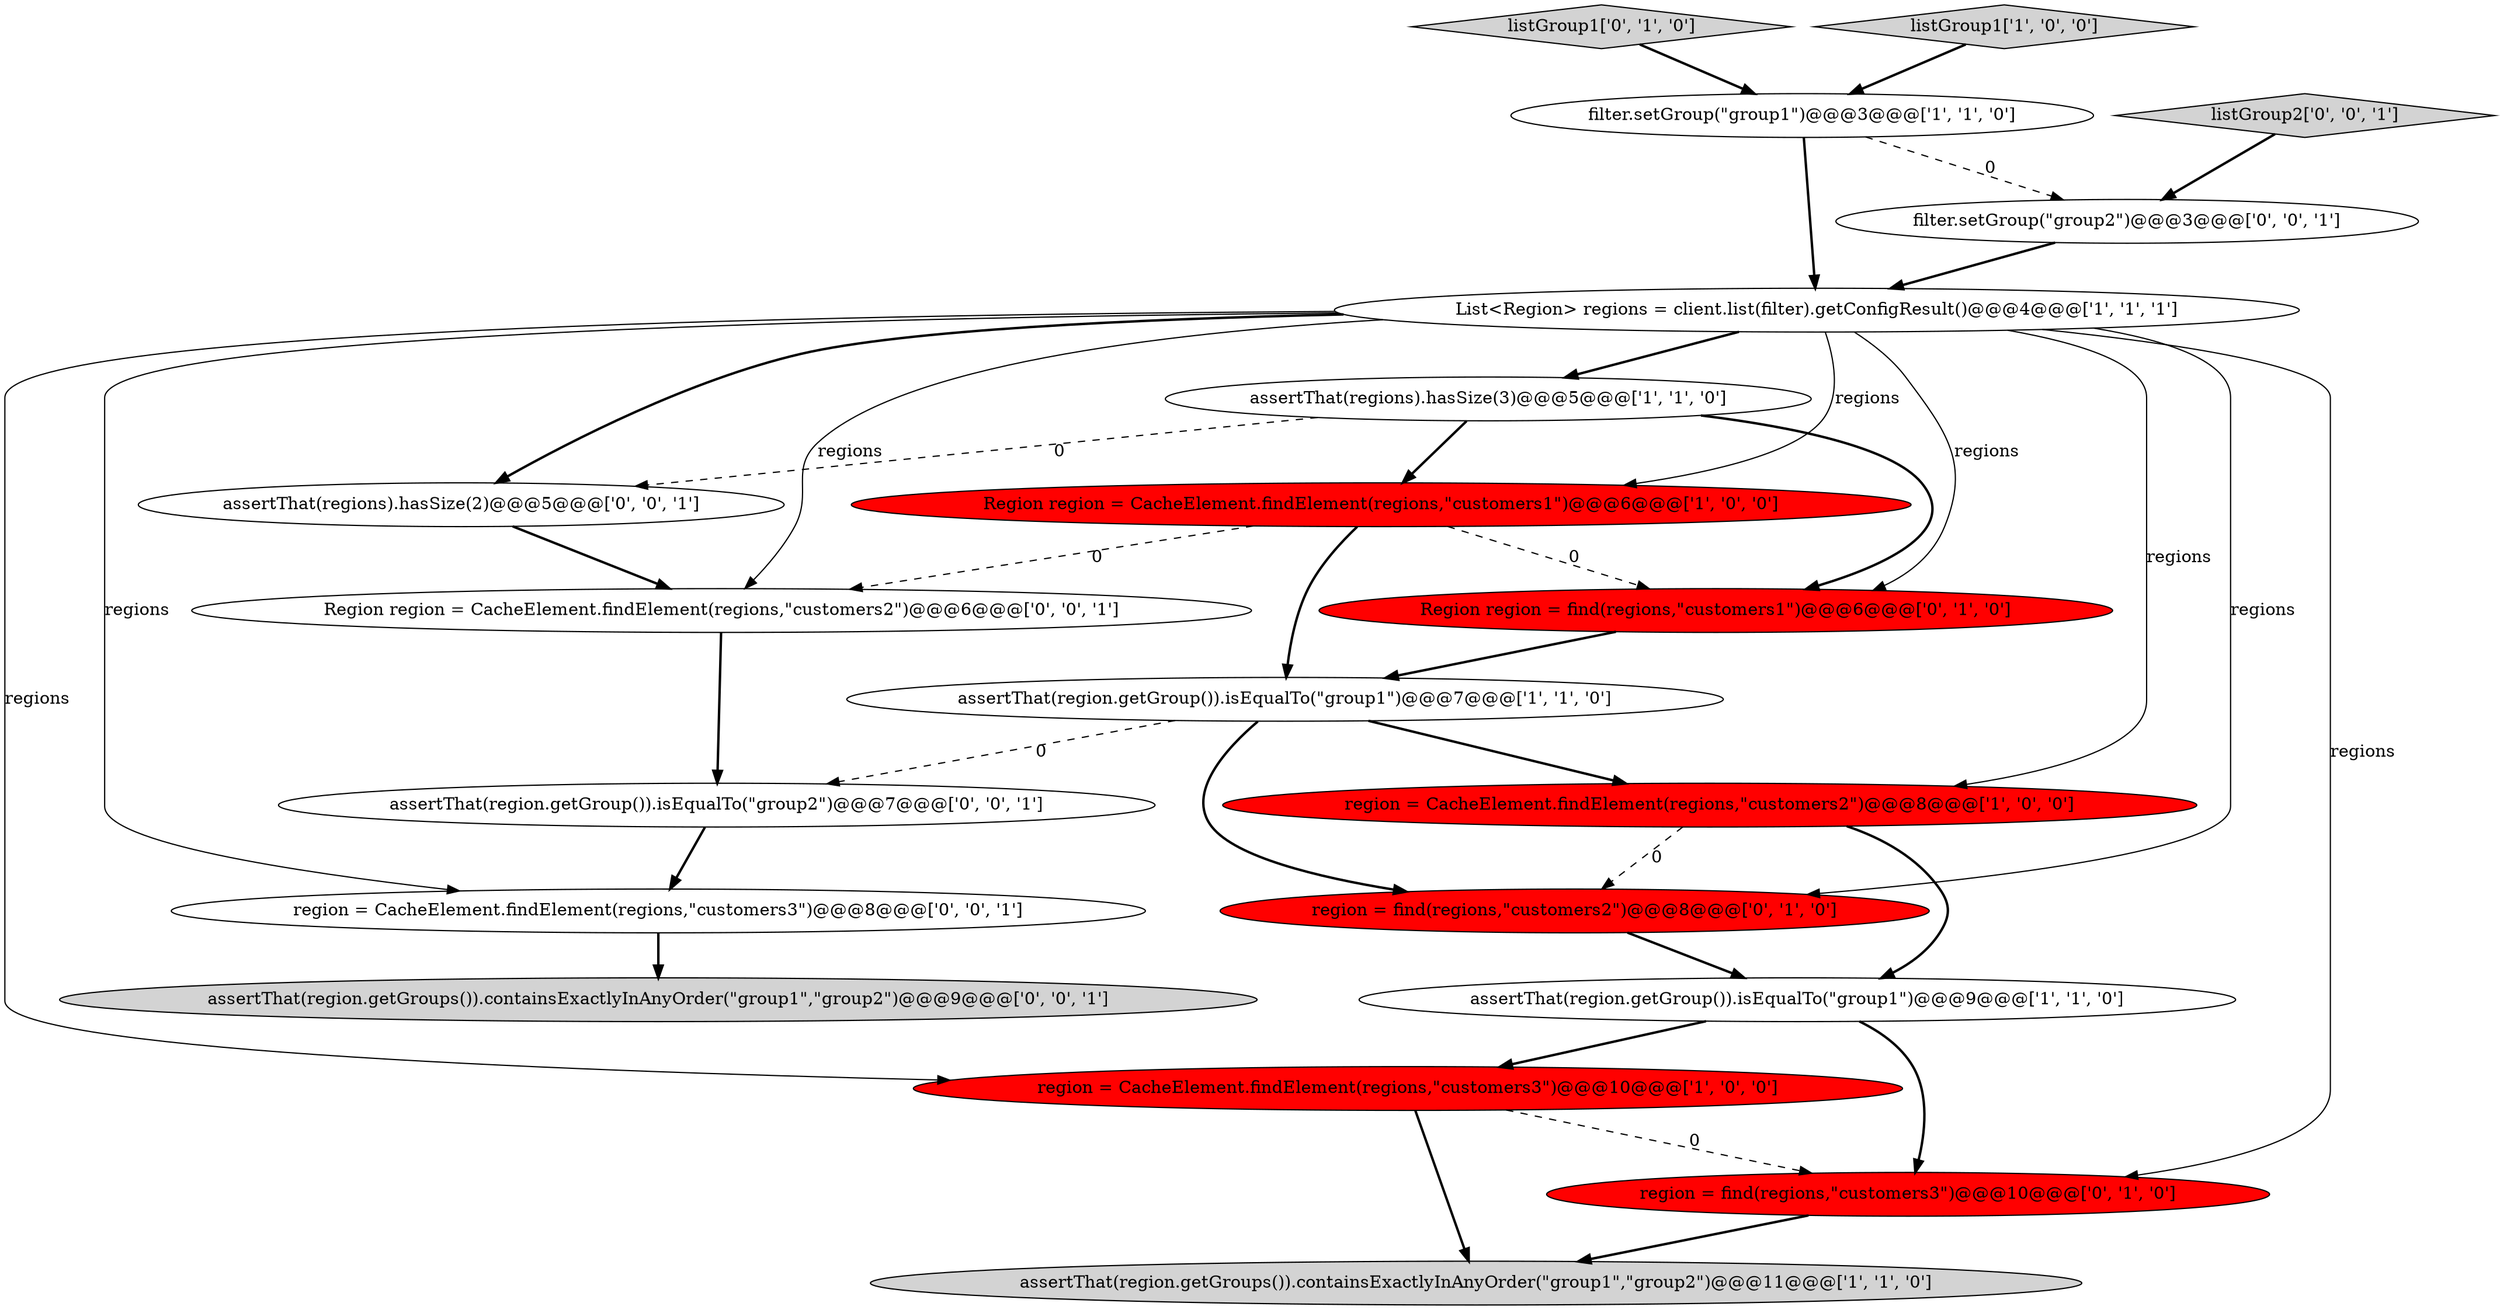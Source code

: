 digraph {
3 [style = filled, label = "assertThat(region.getGroup()).isEqualTo(\"group1\")@@@9@@@['1', '1', '0']", fillcolor = white, shape = ellipse image = "AAA0AAABBB1BBB"];
14 [style = filled, label = "region = CacheElement.findElement(regions,\"customers3\")@@@8@@@['0', '0', '1']", fillcolor = white, shape = ellipse image = "AAA0AAABBB3BBB"];
15 [style = filled, label = "filter.setGroup(\"group2\")@@@3@@@['0', '0', '1']", fillcolor = white, shape = ellipse image = "AAA0AAABBB3BBB"];
18 [style = filled, label = "assertThat(region.getGroup()).isEqualTo(\"group2\")@@@7@@@['0', '0', '1']", fillcolor = white, shape = ellipse image = "AAA0AAABBB3BBB"];
13 [style = filled, label = "Region region = find(regions,\"customers1\")@@@6@@@['0', '1', '0']", fillcolor = red, shape = ellipse image = "AAA1AAABBB2BBB"];
7 [style = filled, label = "filter.setGroup(\"group1\")@@@3@@@['1', '1', '0']", fillcolor = white, shape = ellipse image = "AAA0AAABBB1BBB"];
9 [style = filled, label = "List<Region> regions = client.list(filter).getConfigResult()@@@4@@@['1', '1', '1']", fillcolor = white, shape = ellipse image = "AAA0AAABBB1BBB"];
2 [style = filled, label = "region = CacheElement.findElement(regions,\"customers2\")@@@8@@@['1', '0', '0']", fillcolor = red, shape = ellipse image = "AAA1AAABBB1BBB"];
0 [style = filled, label = "assertThat(regions).hasSize(3)@@@5@@@['1', '1', '0']", fillcolor = white, shape = ellipse image = "AAA0AAABBB1BBB"];
10 [style = filled, label = "listGroup1['0', '1', '0']", fillcolor = lightgray, shape = diamond image = "AAA0AAABBB2BBB"];
17 [style = filled, label = "listGroup2['0', '0', '1']", fillcolor = lightgray, shape = diamond image = "AAA0AAABBB3BBB"];
20 [style = filled, label = "assertThat(region.getGroups()).containsExactlyInAnyOrder(\"group1\",\"group2\")@@@9@@@['0', '0', '1']", fillcolor = lightgray, shape = ellipse image = "AAA0AAABBB3BBB"];
6 [style = filled, label = "region = CacheElement.findElement(regions,\"customers3\")@@@10@@@['1', '0', '0']", fillcolor = red, shape = ellipse image = "AAA1AAABBB1BBB"];
1 [style = filled, label = "assertThat(region.getGroup()).isEqualTo(\"group1\")@@@7@@@['1', '1', '0']", fillcolor = white, shape = ellipse image = "AAA0AAABBB1BBB"];
19 [style = filled, label = "assertThat(regions).hasSize(2)@@@5@@@['0', '0', '1']", fillcolor = white, shape = ellipse image = "AAA0AAABBB3BBB"];
12 [style = filled, label = "region = find(regions,\"customers3\")@@@10@@@['0', '1', '0']", fillcolor = red, shape = ellipse image = "AAA1AAABBB2BBB"];
8 [style = filled, label = "Region region = CacheElement.findElement(regions,\"customers1\")@@@6@@@['1', '0', '0']", fillcolor = red, shape = ellipse image = "AAA1AAABBB1BBB"];
16 [style = filled, label = "Region region = CacheElement.findElement(regions,\"customers2\")@@@6@@@['0', '0', '1']", fillcolor = white, shape = ellipse image = "AAA0AAABBB3BBB"];
5 [style = filled, label = "listGroup1['1', '0', '0']", fillcolor = lightgray, shape = diamond image = "AAA0AAABBB1BBB"];
4 [style = filled, label = "assertThat(region.getGroups()).containsExactlyInAnyOrder(\"group1\",\"group2\")@@@11@@@['1', '1', '0']", fillcolor = lightgray, shape = ellipse image = "AAA0AAABBB1BBB"];
11 [style = filled, label = "region = find(regions,\"customers2\")@@@8@@@['0', '1', '0']", fillcolor = red, shape = ellipse image = "AAA1AAABBB2BBB"];
8->16 [style = dashed, label="0"];
9->8 [style = solid, label="regions"];
16->18 [style = bold, label=""];
9->0 [style = bold, label=""];
0->13 [style = bold, label=""];
0->19 [style = dashed, label="0"];
2->3 [style = bold, label=""];
9->13 [style = solid, label="regions"];
3->6 [style = bold, label=""];
1->18 [style = dashed, label="0"];
9->12 [style = solid, label="regions"];
3->12 [style = bold, label=""];
10->7 [style = bold, label=""];
13->1 [style = bold, label=""];
9->6 [style = solid, label="regions"];
1->11 [style = bold, label=""];
19->16 [style = bold, label=""];
9->14 [style = solid, label="regions"];
8->13 [style = dashed, label="0"];
6->12 [style = dashed, label="0"];
7->9 [style = bold, label=""];
8->1 [style = bold, label=""];
6->4 [style = bold, label=""];
12->4 [style = bold, label=""];
11->3 [style = bold, label=""];
15->9 [style = bold, label=""];
0->8 [style = bold, label=""];
17->15 [style = bold, label=""];
9->2 [style = solid, label="regions"];
9->11 [style = solid, label="regions"];
7->15 [style = dashed, label="0"];
9->19 [style = bold, label=""];
5->7 [style = bold, label=""];
2->11 [style = dashed, label="0"];
1->2 [style = bold, label=""];
18->14 [style = bold, label=""];
9->16 [style = solid, label="regions"];
14->20 [style = bold, label=""];
}
